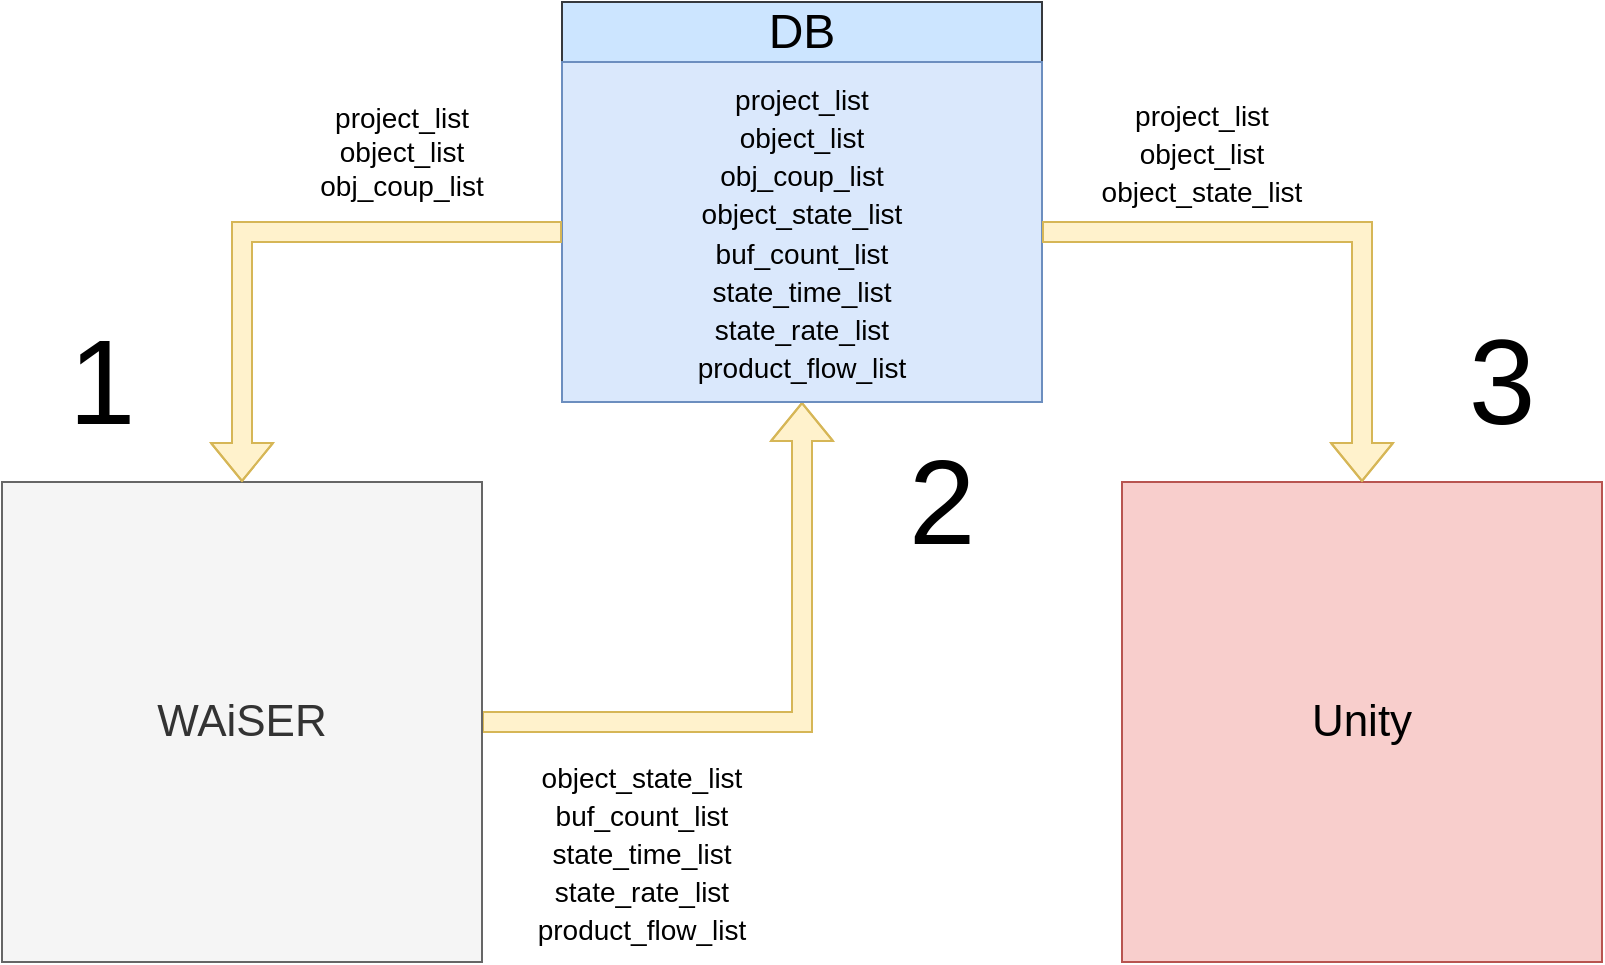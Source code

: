 <mxfile version="20.8.16" type="device"><diagram name="페이지-1" id="0Ae53NTPuv4Q4xZn10m-"><mxGraphModel dx="5206" dy="-1991" grid="1" gridSize="10" guides="1" tooltips="1" connect="1" arrows="1" fold="1" page="0" pageScale="1" pageWidth="400" pageHeight="400" math="0" shadow="0"><root><mxCell id="0"/><mxCell id="1" parent="0"/><mxCell id="Mk8ANh6fXY8Pr_sKTw7N-39" style="edgeStyle=orthogonalEdgeStyle;shape=flexArrow;rounded=0;orthogonalLoop=1;jettySize=auto;html=1;entryX=0.5;entryY=1;entryDx=0;entryDy=0;fontSize=24;fillColor=#fff2cc;strokeColor=#d6b656;" parent="1" source="Mk8ANh6fXY8Pr_sKTw7N-8" target="Mk8ANh6fXY8Pr_sKTw7N-31" edge="1"><mxGeometry relative="1" as="geometry"/></mxCell><mxCell id="Mk8ANh6fXY8Pr_sKTw7N-8" value="&lt;font style=&quot;font-size: 22px;&quot;&gt;WAiSER&lt;/font&gt;" style="whiteSpace=wrap;html=1;aspect=fixed;fillColor=#f5f5f5;strokeColor=#666666;fontColor=#333333;" parent="1" vertex="1"><mxGeometry x="-3880" y="3040" width="240" height="240" as="geometry"/></mxCell><mxCell id="Mk8ANh6fXY8Pr_sKTw7N-9" value="&lt;font style=&quot;font-size: 22px;&quot;&gt;Unity&lt;/font&gt;" style="whiteSpace=wrap;html=1;aspect=fixed;fillColor=#f8cecc;strokeColor=#b85450;" parent="1" vertex="1"><mxGeometry x="-3320" y="3040" width="240" height="240" as="geometry"/></mxCell><mxCell id="Mk8ANh6fXY8Pr_sKTw7N-17" value="&lt;font style=&quot;font-size: 14px;&quot;&gt;object_state_list&lt;br&gt;buf_count_list&lt;br&gt;state_time_list&lt;br&gt;state_rate_list&lt;br&gt;product_flow_list&lt;/font&gt;" style="text;html=1;strokeColor=none;fillColor=none;align=center;verticalAlign=middle;whiteSpace=wrap;rounded=0;fontSize=16;" parent="1" vertex="1"><mxGeometry x="-3590" y="3210" width="60" height="30" as="geometry"/></mxCell><mxCell id="Mk8ANh6fXY8Pr_sKTw7N-18" value="&lt;font style=&quot;font-size: 14px;&quot;&gt;project_list&lt;br&gt;object_list&lt;br&gt;object_state_list&lt;/font&gt;" style="text;html=1;strokeColor=none;fillColor=none;align=center;verticalAlign=middle;whiteSpace=wrap;rounded=0;fontSize=16;" parent="1" vertex="1"><mxGeometry x="-3310" y="2860" width="60" height="30" as="geometry"/></mxCell><mxCell id="Mk8ANh6fXY8Pr_sKTw7N-31" value="&lt;font style=&quot;font-size: 24px;&quot;&gt;DB&lt;/font&gt;" style="swimlane;fontStyle=0;childLayout=stackLayout;horizontal=1;startSize=30;horizontalStack=0;resizeParent=1;resizeParentMax=0;resizeLast=0;collapsible=1;marginBottom=0;whiteSpace=wrap;html=1;strokeColor=#36393d;fontSize=13;fillColor=#cce5ff;" parent="1" vertex="1"><mxGeometry x="-3600" y="2800" width="240" height="200" as="geometry"><mxRectangle x="-3640" y="3040" width="60" height="30" as="alternateBounds"/></mxGeometry></mxCell><mxCell id="Mk8ANh6fXY8Pr_sKTw7N-29" value="&lt;font style=&quot;font-size: 14px;&quot;&gt;project_list&lt;br style=&quot;border-color: var(--border-color);&quot;&gt;object_list&lt;br style=&quot;border-color: var(--border-color);&quot;&gt;obj_coup_list&lt;br&gt;object_state_list&lt;br style=&quot;border-color: var(--border-color);&quot;&gt;buf_count_list&lt;br style=&quot;border-color: var(--border-color);&quot;&gt;state_time_list&lt;br style=&quot;border-color: var(--border-color);&quot;&gt;state_rate_list&lt;br style=&quot;border-color: var(--border-color);&quot;&gt;product_flow_list&lt;/font&gt;" style="text;html=1;align=center;verticalAlign=middle;whiteSpace=wrap;rounded=0;fontSize=16;strokeColor=#6c8ebf;fillColor=#dae8fc;" parent="Mk8ANh6fXY8Pr_sKTw7N-31" vertex="1"><mxGeometry y="30" width="240" height="170" as="geometry"/></mxCell><mxCell id="Mk8ANh6fXY8Pr_sKTw7N-38" style="edgeStyle=orthogonalEdgeStyle;shape=flexArrow;rounded=0;orthogonalLoop=1;jettySize=auto;html=1;entryX=0.5;entryY=0;entryDx=0;entryDy=0;fontSize=24;fillColor=#fff2cc;strokeColor=#d6b656;" parent="1" source="Mk8ANh6fXY8Pr_sKTw7N-29" target="Mk8ANh6fXY8Pr_sKTw7N-8" edge="1"><mxGeometry relative="1" as="geometry"/></mxCell><mxCell id="Mk8ANh6fXY8Pr_sKTw7N-40" style="edgeStyle=orthogonalEdgeStyle;shape=flexArrow;rounded=0;orthogonalLoop=1;jettySize=auto;html=1;entryX=0.5;entryY=0;entryDx=0;entryDy=0;fontSize=24;fillColor=#fff2cc;strokeColor=#d6b656;" parent="1" source="Mk8ANh6fXY8Pr_sKTw7N-29" target="Mk8ANh6fXY8Pr_sKTw7N-9" edge="1"><mxGeometry relative="1" as="geometry"/></mxCell><mxCell id="Mk8ANh6fXY8Pr_sKTw7N-41" value="project_list&lt;br&gt;object_list&lt;br&gt;obj_coup_list" style="text;html=1;strokeColor=none;fillColor=none;align=center;verticalAlign=middle;whiteSpace=wrap;rounded=0;fontSize=14;" parent="1" vertex="1"><mxGeometry x="-3710" y="2860" width="60" height="30" as="geometry"/></mxCell><mxCell id="6ClBYmITfqYDQpT0rON6-2" value="&lt;font style=&quot;font-size: 60px;&quot;&gt;1&lt;/font&gt;" style="text;strokeColor=none;fillColor=none;align=center;verticalAlign=middle;spacingLeft=4;spacingRight=4;overflow=hidden;points=[[0,0.5],[1,0.5]];portConstraint=eastwest;rotatable=0;whiteSpace=wrap;html=1;fontSize=60;" vertex="1" parent="1"><mxGeometry x="-3880" y="2940" width="100" height="100" as="geometry"/></mxCell><mxCell id="6ClBYmITfqYDQpT0rON6-3" value="&lt;font style=&quot;font-size: 60px;&quot;&gt;2&lt;/font&gt;" style="text;strokeColor=none;fillColor=none;align=center;verticalAlign=middle;spacingLeft=4;spacingRight=4;overflow=hidden;points=[[0,0.5],[1,0.5]];portConstraint=eastwest;rotatable=0;whiteSpace=wrap;html=1;fontSize=60;" vertex="1" parent="1"><mxGeometry x="-3460" y="3000" width="100" height="100" as="geometry"/></mxCell><mxCell id="6ClBYmITfqYDQpT0rON6-4" value="&lt;font style=&quot;font-size: 60px;&quot;&gt;3&lt;/font&gt;" style="text;strokeColor=none;fillColor=none;align=center;verticalAlign=middle;spacingLeft=4;spacingRight=4;overflow=hidden;points=[[0,0.5],[1,0.5]];portConstraint=eastwest;rotatable=0;whiteSpace=wrap;html=1;fontSize=60;" vertex="1" parent="1"><mxGeometry x="-3180" y="2940" width="100" height="100" as="geometry"/></mxCell></root></mxGraphModel></diagram></mxfile>